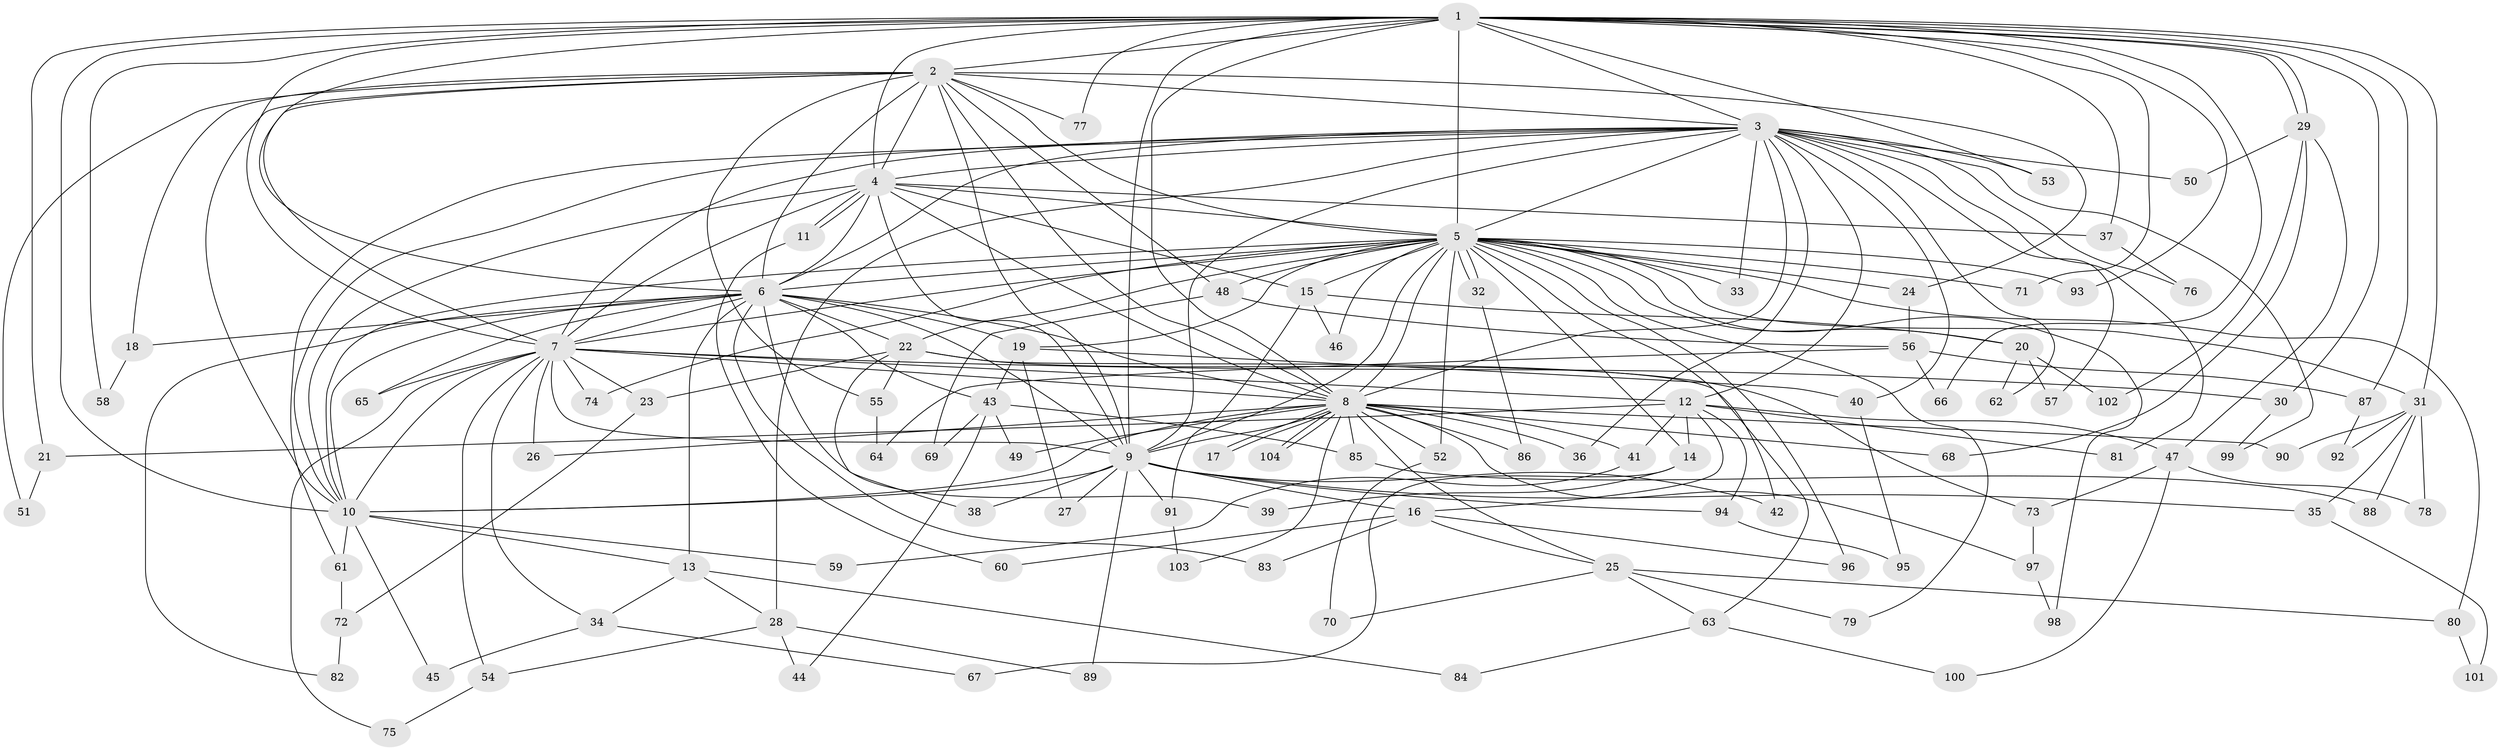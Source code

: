 // Generated by graph-tools (version 1.1) at 2025/25/03/09/25 03:25:45]
// undirected, 104 vertices, 233 edges
graph export_dot {
graph [start="1"]
  node [color=gray90,style=filled];
  1;
  2;
  3;
  4;
  5;
  6;
  7;
  8;
  9;
  10;
  11;
  12;
  13;
  14;
  15;
  16;
  17;
  18;
  19;
  20;
  21;
  22;
  23;
  24;
  25;
  26;
  27;
  28;
  29;
  30;
  31;
  32;
  33;
  34;
  35;
  36;
  37;
  38;
  39;
  40;
  41;
  42;
  43;
  44;
  45;
  46;
  47;
  48;
  49;
  50;
  51;
  52;
  53;
  54;
  55;
  56;
  57;
  58;
  59;
  60;
  61;
  62;
  63;
  64;
  65;
  66;
  67;
  68;
  69;
  70;
  71;
  72;
  73;
  74;
  75;
  76;
  77;
  78;
  79;
  80;
  81;
  82;
  83;
  84;
  85;
  86;
  87;
  88;
  89;
  90;
  91;
  92;
  93;
  94;
  95;
  96;
  97;
  98;
  99;
  100;
  101;
  102;
  103;
  104;
  1 -- 2;
  1 -- 3;
  1 -- 4;
  1 -- 5;
  1 -- 6;
  1 -- 7;
  1 -- 8;
  1 -- 9;
  1 -- 10;
  1 -- 21;
  1 -- 29;
  1 -- 29;
  1 -- 30;
  1 -- 31;
  1 -- 37;
  1 -- 53;
  1 -- 58;
  1 -- 66;
  1 -- 71;
  1 -- 77;
  1 -- 87;
  1 -- 93;
  2 -- 3;
  2 -- 4;
  2 -- 5;
  2 -- 6;
  2 -- 7;
  2 -- 8;
  2 -- 9;
  2 -- 10;
  2 -- 18;
  2 -- 24;
  2 -- 48;
  2 -- 51;
  2 -- 55;
  2 -- 77;
  3 -- 4;
  3 -- 5;
  3 -- 6;
  3 -- 7;
  3 -- 8;
  3 -- 9;
  3 -- 10;
  3 -- 12;
  3 -- 28;
  3 -- 33;
  3 -- 36;
  3 -- 40;
  3 -- 50;
  3 -- 53;
  3 -- 57;
  3 -- 61;
  3 -- 62;
  3 -- 76;
  3 -- 81;
  3 -- 99;
  4 -- 5;
  4 -- 6;
  4 -- 7;
  4 -- 8;
  4 -- 9;
  4 -- 10;
  4 -- 11;
  4 -- 11;
  4 -- 15;
  4 -- 37;
  5 -- 6;
  5 -- 7;
  5 -- 8;
  5 -- 9;
  5 -- 10;
  5 -- 14;
  5 -- 15;
  5 -- 19;
  5 -- 20;
  5 -- 22;
  5 -- 24;
  5 -- 31;
  5 -- 32;
  5 -- 32;
  5 -- 33;
  5 -- 42;
  5 -- 46;
  5 -- 48;
  5 -- 52;
  5 -- 71;
  5 -- 74;
  5 -- 79;
  5 -- 80;
  5 -- 93;
  5 -- 96;
  5 -- 98;
  6 -- 7;
  6 -- 8;
  6 -- 9;
  6 -- 10;
  6 -- 13;
  6 -- 18;
  6 -- 19;
  6 -- 22;
  6 -- 39;
  6 -- 43;
  6 -- 65;
  6 -- 82;
  6 -- 83;
  7 -- 8;
  7 -- 9;
  7 -- 10;
  7 -- 12;
  7 -- 23;
  7 -- 26;
  7 -- 30;
  7 -- 34;
  7 -- 54;
  7 -- 65;
  7 -- 74;
  7 -- 75;
  8 -- 9;
  8 -- 10;
  8 -- 17;
  8 -- 17;
  8 -- 25;
  8 -- 26;
  8 -- 36;
  8 -- 41;
  8 -- 49;
  8 -- 52;
  8 -- 68;
  8 -- 85;
  8 -- 86;
  8 -- 90;
  8 -- 97;
  8 -- 103;
  8 -- 104;
  8 -- 104;
  9 -- 10;
  9 -- 16;
  9 -- 27;
  9 -- 35;
  9 -- 38;
  9 -- 42;
  9 -- 89;
  9 -- 91;
  9 -- 94;
  10 -- 13;
  10 -- 45;
  10 -- 59;
  10 -- 61;
  11 -- 60;
  12 -- 14;
  12 -- 16;
  12 -- 21;
  12 -- 41;
  12 -- 47;
  12 -- 81;
  12 -- 94;
  13 -- 28;
  13 -- 34;
  13 -- 84;
  14 -- 39;
  14 -- 67;
  15 -- 20;
  15 -- 46;
  15 -- 91;
  16 -- 25;
  16 -- 60;
  16 -- 83;
  16 -- 96;
  18 -- 58;
  19 -- 27;
  19 -- 40;
  19 -- 43;
  20 -- 57;
  20 -- 62;
  20 -- 102;
  21 -- 51;
  22 -- 23;
  22 -- 38;
  22 -- 55;
  22 -- 63;
  22 -- 73;
  23 -- 72;
  24 -- 56;
  25 -- 63;
  25 -- 70;
  25 -- 79;
  25 -- 80;
  28 -- 44;
  28 -- 54;
  28 -- 89;
  29 -- 47;
  29 -- 50;
  29 -- 68;
  29 -- 102;
  30 -- 99;
  31 -- 35;
  31 -- 78;
  31 -- 88;
  31 -- 90;
  31 -- 92;
  32 -- 86;
  34 -- 45;
  34 -- 67;
  35 -- 101;
  37 -- 76;
  40 -- 95;
  41 -- 59;
  43 -- 44;
  43 -- 49;
  43 -- 69;
  43 -- 85;
  47 -- 73;
  47 -- 78;
  47 -- 100;
  48 -- 56;
  48 -- 69;
  52 -- 70;
  54 -- 75;
  55 -- 64;
  56 -- 64;
  56 -- 66;
  56 -- 87;
  61 -- 72;
  63 -- 84;
  63 -- 100;
  72 -- 82;
  73 -- 97;
  80 -- 101;
  85 -- 88;
  87 -- 92;
  91 -- 103;
  94 -- 95;
  97 -- 98;
}
